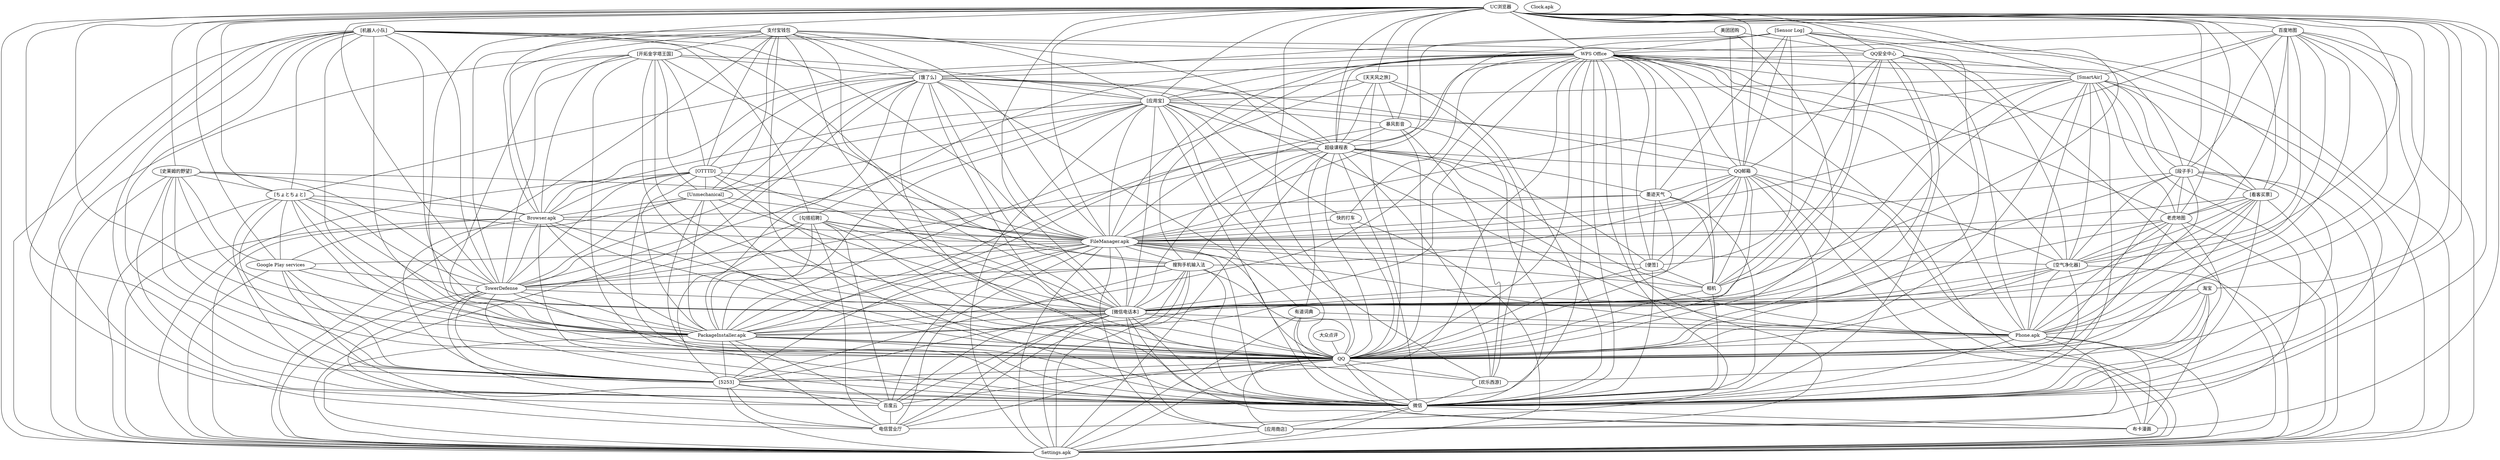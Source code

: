 strict graph  {
	"[机器人小队]" -- QQ安全中心	 [weights="[0, 0, 0, 0, 0, 0, 1]"];
	"[机器人小队]" -- "WPS Office"	 [weights="[0, 0, 0, 0, 0, 0, 2]"];
	"[机器人小队]" -- "[ちょとちょと]"	 [weights="[0, 0, 0, 0, 0, 0, 1]"];
	"[机器人小队]" -- "[勾搭招聘]"	 [weights="[0, 0, 0, 0, 0, 0, 1]"];
	"[机器人小队]" -- "FileManager.apk"	 [weights="[0, 0, 0, 0, 0, 0, 2]"];
	"[机器人小队]" -- 搜狗手机输入法	 [weights="[0, 0, 0, 0, 0, 0, 1]"];
	"[机器人小队]" -- TowerDefense	 [weights="[0, 0, 0, 0, 0, 0, 1]"];
	"[机器人小队]" -- "[微信电话本]"	 [weights="[0, 0, 0, 0, 0, 0, 2]"];
	"[机器人小队]" -- "PackageInstaller.apk"	 [weights="[0, 0, 0, 0, 0, 0, 1]"];
	"[机器人小队]" -- QQ	 [weights="[0, 0, 0, 0, 0, 0, 1]"];
	"[机器人小队]" -- "[5253]"	 [weights="[0, 0, 0, 0, 0, 0, 1]"];
	"[机器人小队]" -- 微信	 [weights="[0, 0, 0, 0, 0, 0, 1]"];
	"[机器人小队]" -- 百度云	 [weights="[0, 0, 0, 0, 0, 0, 1]"];
	"[机器人小队]" -- "Settings.apk"	 [weights="[0, 0, 0, 0, 0, 0, 1]"];
	"[机器人小队]" -- 电信营业厅	 [weights="[0, 0, 0, 0, 0, 0, 1]"];
	支付宝钱包 -- "[开拓金字塔王国]"	 [weights="[0, 0, 0, 0, 0, 0, 1]"];
	支付宝钱包 -- "[饿了么]"	 [weights="[0, 0, 0, 0, 0, 0, 1]"];
	支付宝钱包 -- "[应用宝]"	 [weights="[0, 0, 0, 0, 0, 0, 1]"];
	支付宝钱包 -- "[OTTTD]"	 [weights="[0, 0, 0, 0, 0, 0, 1]"];
	支付宝钱包 -- 超级课程表	 [weights="[0, 0, 0, 0, 0, 0, 1]"];
	支付宝钱包 -- "[Unmechanical]"	 [weights="[0, 0, 0, 0, 0, 0, 1]"];
	支付宝钱包 -- "Browser.apk"	 [weights="[0, 0, 0, 0, 0, 0, 1]"];
	支付宝钱包 -- "FileManager.apk"	 [weights="[0, 0, 0, 0, 0, 0, 1]"];
	支付宝钱包 -- TowerDefense	 [weights="[0, 0, 0, 0, 0, 0, 1]"];
	支付宝钱包 -- "[微信电话本]"	 [weights="[0, 0, 0, 0, 0, 0, 2]"];
	支付宝钱包 -- "PackageInstaller.apk"	 [weights="[0, 0, 0, 0, 0, 0, 1]"];
	支付宝钱包 -- QQ	 [weights="[0, 0, 0, 0, 0, 0, 2]"];
	支付宝钱包 -- 微信	 [weights="[0, 0, 0, 0, 0, 0, 2]"];
	支付宝钱包 -- "Settings.apk"	 [weights="[0, 0, 0, 0, 0, 0, 1]"];
	UC浏览器 -- "[史莱姆的野望]"	 [weights="[0, 0, 0, 0, 0, 0, 1]"];
	UC浏览器 -- QQ安全中心	 [weights="[0, 0, 0, 0, 0, 0, 1]"];
	UC浏览器 -- 百度地图	 [weights="[0, 0, 0, 0, 0, 0, 1]"];
	UC浏览器 -- 淘宝	 [weights="[0, 0, 0, 0, 0, 0, 1]"];
	UC浏览器 -- "[天天风之旅]"	 [weights="[0, 0, 0, 0, 0, 0, 1]"];
	UC浏览器 -- "WPS Office"	 [weights="[0, 0, 0, 0, 0, 0, 1]"];
	UC浏览器 -- "[SmartAir]"	 [weights="[0, 0, 0, 0, 0, 0, 1]"];
	UC浏览器 -- "[应用宝]"	 [weights="[0, 0, 0, 0, 0, 0, 1]"];
	UC浏览器 -- 暴风影音	 [weights="[0, 0, 0, 0, 0, 0, 1]"];
	UC浏览器 -- "[段子手]"	 [weights="[0, 0, 0, 0, 0, 0, 1]"];
	UC浏览器 -- 超级课程表	 [weights="[0, 0, 0, 0, 0, 0, 1]"];
	UC浏览器 -- "[看客买票]"	 [weights="[0, 0, 0, 0, 0, 0, 1]"];
	UC浏览器 -- QQ邮箱	 [weights="[0, 0, 0, 0, 0, 0, 2]"];
	UC浏览器 -- "[ちょとちょと]"	 [weights="[0, 0, 0, 0, 0, 0, 1]"];
	UC浏览器 -- "Browser.apk"	 [weights="[0, 0, 0, 0, 0, 0, 1]"];
	UC浏览器 -- 老虎地图	 [weights="[0, 0, 0, 0, 0, 0, 1]"];
	UC浏览器 -- "FileManager.apk"	 [weights="[0, 0, 0, 0, 0, 0, 2]"];
	UC浏览器 -- "[空气净化器]"	 [weights="[0, 0, 0, 0, 0, 0, 1]"];
	UC浏览器 -- "Google Play services"	 [weights="[0, 0, 0, 0, 0, 0, 1]"];
	UC浏览器 -- 相机	 [weights="[0, 0, 0, 0, 0, 0, 1]"];
	UC浏览器 -- TowerDefense	 [weights="[0, 0, 0, 0, 0, 0, 1]"];
	UC浏览器 -- "[微信电话本]"	 [weights="[0, 0, 0, 0, 0, 0, 3]"];
	UC浏览器 -- "PackageInstaller.apk"	 [weights="[0, 0, 0, 0, 0, 0, 2]"];
	UC浏览器 -- "Phone.apk"	 [weights="[0, 0, 0, 0, 0, 0, 2]"];
	UC浏览器 -- QQ	 [weights="[0, 0, 0, 0, 0, 0, 9]"];
	UC浏览器 -- "[5253]"	 [weights="[0, 0, 0, 0, 0, 0, 1]"];
	UC浏览器 -- "[欢乐西游]"	 [weights="[0, 0, 0, 0, 0, 0, 1]"];
	UC浏览器 -- 微信	 [weights="[0, 0, 0, 0, 0, 0, 8]"];
	UC浏览器 -- "Settings.apk"	 [weights="[0, 0, 0, 0, 0, 0, 2]"];
	UC浏览器 -- 布卡漫画	 [weights="[0, 0, 0, 0, 0, 0, 1]"];
	美团团购 -- QQ安全中心	 [weights="[0, 0, 0, 0, 0, 0, 1]"];
	美团团购 -- "[饿了么]"	 [weights="[0, 0, 0, 0, 0, 0, 1]"];
	美团团购 -- QQ邮箱	 [weights="[0, 0, 0, 0, 0, 0, 1]"];
	美团团购 -- QQ	 [weights="[0, 0, 0, 0, 0, 0, 1]"];
	"[开拓金字塔王国]" -- "[饿了么]"	 [weights="[0, 0, 0, 0, 0, 0, 1]"];
	"[开拓金字塔王国]" -- "[应用宝]"	 [weights="[0, 0, 0, 0, 0, 0, 1]"];
	"[开拓金字塔王国]" -- "[OTTTD]"	 [weights="[0, 0, 0, 0, 0, 0, 1]"];
	"[开拓金字塔王国]" -- "[Unmechanical]"	 [weights="[0, 0, 0, 0, 0, 0, 1]"];
	"[开拓金字塔王国]" -- "Browser.apk"	 [weights="[0, 0, 0, 0, 0, 0, 1]"];
	"[开拓金字塔王国]" -- "FileManager.apk"	 [weights="[0, 0, 0, 0, 0, 0, 1]"];
	"[开拓金字塔王国]" -- TowerDefense	 [weights="[0, 0, 0, 0, 0, 0, 1]"];
	"[开拓金字塔王国]" -- "[微信电话本]"	 [weights="[0, 0, 0, 0, 0, 0, 1]"];
	"[开拓金字塔王国]" -- "PackageInstaller.apk"	 [weights="[0, 0, 0, 0, 0, 0, 1]"];
	"[开拓金字塔王国]" -- QQ	 [weights="[0, 0, 0, 0, 0, 0, 1]"];
	"[开拓金字塔王国]" -- 微信	 [weights="[0, 0, 0, 0, 0, 0, 1]"];
	"[开拓金字塔王国]" -- "Settings.apk"	 [weights="[0, 0, 0, 0, 0, 0, 1]"];
	"[史莱姆的野望]" -- "[ちょとちょと]"	 [weights="[0, 0, 0, 0, 0, 0, 1]"];
	"[史莱姆的野望]" -- "Browser.apk"	 [weights="[0, 0, 0, 0, 0, 0, 1]"];
	"[史莱姆的野望]" -- "FileManager.apk"	 [weights="[0, 0, 0, 0, 0, 0, 1]"];
	"[史莱姆的野望]" -- "Google Play services"	 [weights="[0, 0, 0, 0, 0, 0, 1]"];
	"[史莱姆的野望]" -- TowerDefense	 [weights="[0, 0, 0, 0, 0, 0, 1]"];
	"[史莱姆的野望]" -- "PackageInstaller.apk"	 [weights="[0, 0, 0, 0, 0, 0, 1]"];
	"[史莱姆的野望]" -- QQ	 [weights="[0, 0, 0, 0, 0, 0, 1]"];
	"[史莱姆的野望]" -- "[5253]"	 [weights="[0, 0, 0, 0, 0, 0, 1]"];
	"[史莱姆的野望]" -- 微信	 [weights="[0, 0, 0, 0, 0, 0, 1]"];
	"[史莱姆的野望]" -- "Settings.apk"	 [weights="[0, 0, 0, 0, 0, 0, 1]"];
	"[Sensor Log]" -- "WPS Office"	 [weights="[0, 0, 0, 0, 0, 0, 1]"];
	"[Sensor Log]" -- 超级课程表	 [weights="[0, 0, 0, 0, 0, 0, 1]"];
	"[Sensor Log]" -- QQ邮箱	 [weights="[0, 0, 0, 0, 0, 0, 1]"];
	"[Sensor Log]" -- 墨迹天气	 [weights="[0, 0, 0, 0, 0, 0, 1]"];
	"[Sensor Log]" -- "FileManager.apk"	 [weights="[0, 0, 0, 0, 0, 0, 2]"];
	"[Sensor Log]" -- "[便签]"	 [weights="[0, 0, 0, 0, 0, 0, 1]"];
	"[Sensor Log]" -- 相机	 [weights="[0, 0, 0, 0, 0, 0, 1]"];
	"[Sensor Log]" -- QQ	 [weights="[0, 0, 0, 0, 0, 0, 1]"];
	"[Sensor Log]" -- 微信	 [weights="[0, 0, 0, 0, 0, 0, 1]"];
	"[Sensor Log]" -- "Settings.apk"	 [weights="[0, 0, 0, 0, 0, 0, 1]"];
	QQ安全中心 -- "[饿了么]"	 [weights="[0, 0, 0, 0, 0, 0, 1]"];
	QQ安全中心 -- "[SmartAir]"	 [weights="[0, 0, 0, 0, 0, 0, 1]"];
	QQ安全中心 -- QQ邮箱	 [weights="[0, 0, 0, 0, 0, 0, 3]"];
	QQ安全中心 -- "[空气净化器]"	 [weights="[0, 0, 0, 0, 0, 0, 1]"];
	QQ安全中心 -- 相机	 [weights="[0, 0, 0, 0, 0, 0, 1]"];
	QQ安全中心 -- "[微信电话本]"	 [weights="[0, 0, 0, 0, 0, 0, 2]"];
	QQ安全中心 -- "Phone.apk"	 [weights="[0, 0, 0, 0, 0, 0, 1]"];
	QQ安全中心 -- QQ	 [weights="[0, 0, 0, 0, 0, 0, 11]"];
	QQ安全中心 -- 微信	 [weights="[0, 0, 0, 0, 0, 0, 8]"];
	QQ安全中心 -- "Settings.apk"	 [weights="[0, 0, 0, 0, 0, 0, 1]"];
	百度地图 -- "WPS Office"	 [weights="[0, 0, 0, 0, 0, 0, 1]"];
	百度地图 -- "[SmartAir]"	 [weights="[0, 0, 0, 0, 0, 0, 1]"];
	百度地图 -- "[段子手]"	 [weights="[0, 0, 0, 0, 0, 0, 1]"];
	百度地图 -- "[看客买票]"	 [weights="[0, 0, 0, 0, 0, 0, 1]"];
	百度地图 -- 老虎地图	 [weights="[0, 0, 0, 0, 0, 0, 1]"];
	百度地图 -- "FileManager.apk"	 [weights="[0, 0, 0, 0, 0, 0, 1]"];
	百度地图 -- "[空气净化器]"	 [weights="[0, 0, 0, 0, 0, 0, 1]"];
	百度地图 -- "[微信电话本]"	 [weights="[0, 0, 0, 0, 0, 0, 1]"];
	百度地图 -- "Phone.apk"	 [weights="[0, 0, 0, 0, 0, 0, 1]"];
	百度地图 -- QQ	 [weights="[0, 0, 0, 0, 0, 0, 1]"];
	百度地图 -- 微信	 [weights="[0, 0, 0, 0, 0, 0, 1]"];
	百度地图 -- "Settings.apk"	 [weights="[0, 0, 0, 0, 0, 0, 1]"];
	淘宝 -- "[微信电话本]"	 [weights="[0, 0, 0, 0, 0, 0, 1]"];
	淘宝 -- "Phone.apk"	 [weights="[0, 0, 0, 0, 0, 0, 1]"];
	淘宝 -- QQ	 [weights="[0, 0, 0, 0, 0, 0, 1]"];
	淘宝 -- 微信	 [weights="[0, 0, 0, 0, 0, 0, 1]"];
	淘宝 -- 布卡漫画	 [weights="[0, 0, 0, 0, 0, 0, 1]"];
	"[天天风之旅]" -- "[应用宝]"	 [weights="[0, 0, 0, 0, 0, 0, 1]"];
	"[天天风之旅]" -- 暴风影音	 [weights="[0, 0, 0, 0, 0, 0, 1]"];
	"[天天风之旅]" -- 超级课程表	 [weights="[0, 0, 0, 0, 0, 0, 1]"];
	"[天天风之旅]" -- "PackageInstaller.apk"	 [weights="[0, 0, 0, 0, 0, 0, 1]"];
	"[天天风之旅]" -- QQ	 [weights="[0, 0, 0, 0, 0, 0, 1]"];
	"[天天风之旅]" -- "[欢乐西游]"	 [weights="[0, 0, 0, 0, 0, 0, 1]"];
	"[天天风之旅]" -- 微信	 [weights="[0, 0, 0, 0, 0, 0, 1]"];
	"[饿了么]" -- "[应用宝]"	 [weights="[0, 0, 0, 0, 0, 0, 1]"];
	"[饿了么]" -- "[OTTTD]"	 [weights="[0, 0, 0, 0, 0, 0, 1]"];
	"[饿了么]" -- 超级课程表	 [weights="[0, 0, 0, 0, 0, 0, 1]"];
	"[饿了么]" -- QQ邮箱	 [weights="[0, 0, 0, 0, 0, 0, 1]"];
	"[饿了么]" -- "[Unmechanical]"	 [weights="[0, 0, 0, 0, 0, 0, 1]"];
	"[饿了么]" -- "Browser.apk"	 [weights="[0, 0, 0, 0, 0, 0, 1]"];
	"[饿了么]" -- 有道词典	 [weights="[0, 0, 0, 0, 0, 0, 1]"];
	"[饿了么]" -- "FileManager.apk"	 [weights="[0, 0, 0, 0, 0, 0, 1]"];
	"[饿了么]" -- TowerDefense	 [weights="[0, 0, 0, 0, 0, 0, 1]"];
	"[饿了么]" -- "[微信电话本]"	 [weights="[0, 0, 0, 0, 0, 0, 2]"];
	"[饿了么]" -- "PackageInstaller.apk"	 [weights="[0, 0, 0, 0, 0, 0, 1]"];
	"[饿了么]" -- "Phone.apk"	 [weights="[0, 0, 0, 0, 0, 0, 2]"];
	"[饿了么]" -- QQ	 [weights="[0, 0, 0, 0, 0, 0, 4]"];
	"[饿了么]" -- 微信	 [weights="[0, 0, 0, 0, 0, 0, 3]"];
	"[饿了么]" -- "Settings.apk"	 [weights="[0, 0, 0, 0, 0, 0, 2]"];
	大众点评 -- QQ	 [weights="[0, 0, 0, 0, 0, 0, 1]"];
	"WPS Office" -- "[SmartAir]"	 [weights="[0, 0, 0, 0, 0, 0, 2]"];
	"WPS Office" -- "[应用宝]"	 [weights="[0, 0, 0, 0, 0, 0, 1]"];
	"WPS Office" -- "[段子手]"	 [weights="[0, 0, 0, 0, 0, 0, 1]"];
	"WPS Office" -- 超级课程表	 [weights="[0, 0, 0, 0, 0, 0, 1]"];
	"WPS Office" -- "[看客买票]"	 [weights="[0, 0, 0, 0, 0, 0, 1]"];
	"WPS Office" -- QQ邮箱	 [weights="[0, 0, 0, 0, 0, 0, 1]"];
	"WPS Office" -- 墨迹天气	 [weights="[0, 0, 0, 0, 0, 0, 1]"];
	"WPS Office" -- "[ちょとちょと]"	 [weights="[0, 0, 0, 0, 0, 0, 1]"];
	"WPS Office" -- 快的打车	 [weights="[0, 0, 0, 0, 0, 0, 1]"];
	"WPS Office" -- 老虎地图	 [weights="[0, 0, 0, 0, 0, 0, 1]"];
	"WPS Office" -- "[勾搭招聘]"	 [weights="[0, 0, 0, 0, 0, 0, 1]"];
	"WPS Office" -- "FileManager.apk"	 [weights="[0, 0, 0, 0, 0, 0, 6]"];
	"WPS Office" -- "[便签]"	 [weights="[0, 0, 0, 0, 0, 0, 1]"];
	"WPS Office" -- "[空气净化器]"	 [weights="[0, 0, 0, 0, 0, 0, 1]"];
	"WPS Office" -- 搜狗手机输入法	 [weights="[0, 0, 0, 0, 0, 0, 1]"];
	"WPS Office" -- 相机	 [weights="[0, 0, 0, 0, 0, 0, 1]"];
	"WPS Office" -- TowerDefense	 [weights="[0, 0, 0, 0, 0, 0, 1]"];
	"WPS Office" -- "[微信电话本]"	 [weights="[0, 0, 0, 0, 0, 0, 3]"];
	"WPS Office" -- "PackageInstaller.apk"	 [weights="[0, 0, 0, 0, 0, 0, 1]"];
	"WPS Office" -- "Phone.apk"	 [weights="[0, 0, 0, 0, 0, 0, 1]"];
	"WPS Office" -- QQ	 [weights="[0, 0, 0, 0, 0, 0, 5]"];
	"WPS Office" -- "[5253]"	 [weights="[0, 0, 0, 0, 0, 0, 1]"];
	"WPS Office" -- 微信	 [weights="[0, 0, 0, 0, 0, 0, 3]"];
	"WPS Office" -- "[应用商店]"	 [weights="[0, 0, 0, 0, 0, 0, 1]"];
	"WPS Office" -- 百度云	 [weights="[0, 0, 0, 0, 0, 0, 1]"];
	"WPS Office" -- "Settings.apk"	 [weights="[0, 0, 0, 0, 0, 0, 4]"];
	"WPS Office" -- 电信营业厅	 [weights="[0, 0, 0, 0, 0, 0, 1]"];
	"[SmartAir]" -- "[应用宝]"	 [weights="[0, 0, 0, 0, 0, 0, 1]"];
	"[SmartAir]" -- "[段子手]"	 [weights="[0, 0, 0, 0, 0, 0, 1]"];
	"[SmartAir]" -- "[看客买票]"	 [weights="[0, 0, 0, 0, 0, 0, 2]"];
	"[SmartAir]" -- 老虎地图	 [weights="[0, 0, 0, 0, 0, 0, 1]"];
	"[SmartAir]" -- "FileManager.apk"	 [weights="[0, 0, 0, 0, 0, 0, 2]"];
	"[SmartAir]" -- "[空气净化器]"	 [weights="[0, 0, 0, 0, 0, 0, 3]"];
	"[SmartAir]" -- "[微信电话本]"	 [weights="[0, 0, 0, 0, 0, 0, 2]"];
	"[SmartAir]" -- "PackageInstaller.apk"	 [weights="[0, 0, 0, 0, 0, 0, 2]"];
	"[SmartAir]" -- "Phone.apk"	 [weights="[0, 0, 0, 0, 0, 0, 1]"];
	"[SmartAir]" -- QQ	 [weights="[0, 0, 0, 0, 0, 0, 5]"];
	"[SmartAir]" -- 微信	 [weights="[0, 0, 0, 0, 0, 0, 5]"];
	"[SmartAir]" -- "[应用商店]"	 [weights="[0, 0, 0, 0, 0, 0, 1]"];
	"[SmartAir]" -- "Settings.apk"	 [weights="[0, 0, 0, 0, 0, 0, 2]"];
	"[应用宝]" -- "[OTTTD]"	 [weights="[0, 0, 0, 0, 0, 0, 1]"];
	"[应用宝]" -- 暴风影音	 [weights="[0, 0, 0, 0, 0, 0, 1]"];
	"[应用宝]" -- 超级课程表	 [weights="[0, 0, 0, 0, 0, 0, 1]"];
	"[应用宝]" -- 快的打车	 [weights="[0, 0, 0, 0, 0, 0, 1]"];
	"[应用宝]" -- "[Unmechanical]"	 [weights="[0, 0, 0, 0, 0, 0, 1]"];
	"[应用宝]" -- "Browser.apk"	 [weights="[0, 0, 0, 0, 0, 0, 1]"];
	"[应用宝]" -- "FileManager.apk"	 [weights="[0, 0, 0, 0, 0, 0, 2]"];
	"[应用宝]" -- "[空气净化器]"	 [weights="[0, 0, 0, 0, 0, 0, 1]"];
	"[应用宝]" -- TowerDefense	 [weights="[0, 0, 0, 0, 0, 0, 1]"];
	"[应用宝]" -- "[微信电话本]"	 [weights="[0, 0, 0, 0, 0, 0, 2]"];
	"[应用宝]" -- "PackageInstaller.apk"	 [weights="[0, 0, 0, 0, 0, 0, 3]"];
	"[应用宝]" -- QQ	 [weights="[0, 0, 0, 0, 0, 0, 4]"];
	"[应用宝]" -- "[欢乐西游]"	 [weights="[0, 0, 0, 0, 0, 0, 1]"];
	"[应用宝]" -- 微信	 [weights="[0, 0, 0, 0, 0, 0, 3]"];
	"[应用宝]" -- "Settings.apk"	 [weights="[0, 0, 0, 0, 0, 0, 2]"];
	"[OTTTD]" -- "[Unmechanical]"	 [weights="[0, 0, 0, 0, 0, 0, 1]"];
	"[OTTTD]" -- "Browser.apk"	 [weights="[0, 0, 0, 0, 0, 0, 1]"];
	"[OTTTD]" -- "FileManager.apk"	 [weights="[0, 0, 0, 0, 0, 0, 1]"];
	"[OTTTD]" -- TowerDefense	 [weights="[0, 0, 0, 0, 0, 0, 1]"];
	"[OTTTD]" -- "[微信电话本]"	 [weights="[0, 0, 0, 0, 0, 0, 1]"];
	"[OTTTD]" -- "PackageInstaller.apk"	 [weights="[0, 0, 0, 0, 0, 0, 1]"];
	"[OTTTD]" -- QQ	 [weights="[0, 0, 0, 0, 0, 0, 1]"];
	"[OTTTD]" -- 微信	 [weights="[0, 0, 0, 0, 0, 0, 1]"];
	"[OTTTD]" -- "Settings.apk"	 [weights="[0, 0, 0, 0, 0, 0, 1]"];
	暴风影音 -- 超级课程表	 [weights="[0, 0, 0, 0, 0, 0, 1]"];
	暴风影音 -- "PackageInstaller.apk"	 [weights="[0, 0, 0, 0, 0, 0, 1]"];
	暴风影音 -- QQ	 [weights="[0, 0, 0, 0, 0, 0, 1]"];
	暴风影音 -- "[欢乐西游]"	 [weights="[0, 0, 0, 0, 0, 0, 1]"];
	暴风影音 -- 微信	 [weights="[0, 0, 0, 0, 0, 0, 1]"];
	"[段子手]" -- "[看客买票]"	 [weights="[0, 0, 0, 0, 0, 0, 1]"];
	"[段子手]" -- 老虎地图	 [weights="[0, 0, 0, 0, 0, 0, 1]"];
	"[段子手]" -- "FileManager.apk"	 [weights="[0, 0, 0, 0, 0, 0, 1]"];
	"[段子手]" -- "[空气净化器]"	 [weights="[0, 0, 0, 0, 0, 0, 1]"];
	"[段子手]" -- "[微信电话本]"	 [weights="[0, 0, 0, 0, 0, 0, 1]"];
	"[段子手]" -- "Phone.apk"	 [weights="[0, 0, 0, 0, 0, 0, 1]"];
	"[段子手]" -- QQ	 [weights="[0, 0, 0, 0, 0, 0, 1]"];
	"[段子手]" -- 微信	 [weights="[0, 0, 0, 0, 0, 0, 1]"];
	"[段子手]" -- "Settings.apk"	 [weights="[0, 0, 0, 0, 0, 0, 1]"];
	超级课程表 -- QQ邮箱	 [weights="[0, 0, 0, 0, 0, 0, 3]"];
	超级课程表 -- 墨迹天气	 [weights="[0, 0, 0, 0, 0, 0, 1]"];
	超级课程表 -- 有道词典	 [weights="[0, 0, 0, 0, 0, 0, 1]"];
	超级课程表 -- "FileManager.apk"	 [weights="[0, 0, 0, 0, 0, 0, 2]"];
	超级课程表 -- "[便签]"	 [weights="[0, 0, 0, 0, 0, 0, 1]"];
	超级课程表 -- 搜狗手机输入法	 [weights="[0, 0, 0, 0, 0, 0, 1]"];
	超级课程表 -- 相机	 [weights="[0, 0, 0, 0, 0, 0, 1]"];
	超级课程表 -- "[微信电话本]"	 [weights="[0, 0, 0, 0, 0, 0, 1]"];
	超级课程表 -- "PackageInstaller.apk"	 [weights="[0, 0, 0, 0, 0, 0, 1]"];
	超级课程表 -- "Phone.apk"	 [weights="[0, 0, 0, 0, 0, 0, 1]"];
	超级课程表 -- QQ	 [weights="[0, 0, 0, 0, 0, 0, 6]"];
	超级课程表 -- "[欢乐西游]"	 [weights="[0, 0, 0, 0, 0, 0, 1]"];
	超级课程表 -- 微信	 [weights="[0, 0, 0, 0, 0, 0, 5]"];
	超级课程表 -- "Settings.apk"	 [weights="[0, 0, 0, 0, 0, 0, 2]"];
	"[看客买票]" -- 老虎地图	 [weights="[0, 0, 0, 0, 0, 0, 1]"];
	"[看客买票]" -- "FileManager.apk"	 [weights="[0, 0, 0, 0, 0, 0, 1]"];
	"[看客买票]" -- "[空气净化器]"	 [weights="[0, 0, 0, 0, 0, 0, 1]"];
	"[看客买票]" -- "[微信电话本]"	 [weights="[0, 0, 0, 0, 0, 0, 1]"];
	"[看客买票]" -- "Phone.apk"	 [weights="[0, 0, 0, 0, 0, 0, 1]"];
	"[看客买票]" -- QQ	 [weights="[0, 0, 0, 0, 0, 0, 1]"];
	"[看客买票]" -- 微信	 [weights="[0, 0, 0, 0, 0, 0, 1]"];
	"[看客买票]" -- "Settings.apk"	 [weights="[0, 0, 0, 0, 0, 0, 1]"];
	QQ邮箱 -- 墨迹天气	 [weights="[0, 0, 0, 0, 0, 0, 1]"];
	QQ邮箱 -- "FileManager.apk"	 [weights="[0, 0, 0, 0, 0, 0, 2]"];
	QQ邮箱 -- "[便签]"	 [weights="[0, 0, 0, 0, 0, 0, 1]"];
	QQ邮箱 -- 搜狗手机输入法	 [weights="[0, 0, 0, 0, 0, 0, 1]"];
	QQ邮箱 -- 相机	 [weights="[0, 0, 0, 0, 0, 0, 2]"];
	QQ邮箱 -- "[微信电话本]"	 [weights="[0, 0, 0, 0, 0, 0, 1]"];
	QQ邮箱 -- "Phone.apk"	 [weights="[0, 0, 0, 0, 0, 0, 2]"];
	QQ邮箱 -- QQ	 [weights="[0, 0, 0, 0, 0, 0, 11]"];
	QQ邮箱 -- 微信	 [weights="[0, 0, 0, 0, 0, 0, 6]"];
	QQ邮箱 -- "Settings.apk"	 [weights="[0, 0, 0, 0, 0, 0, 1]"];
	QQ邮箱 -- 布卡漫画	 [weights="[0, 0, 0, 0, 0, 0, 1]"];
	墨迹天气 -- "Browser.apk"	 [weights="[0, 0, 0, 0, 0, 0, 1]"];
	墨迹天气 -- "FileManager.apk"	 [weights="[0, 0, 0, 0, 0, 0, 1]"];
	墨迹天气 -- "[便签]"	 [weights="[0, 0, 0, 0, 0, 0, 1]"];
	墨迹天气 -- 相机	 [weights="[0, 0, 0, 0, 0, 0, 1]"];
	墨迹天气 -- QQ	 [weights="[0, 0, 0, 0, 0, 0, 2]"];
	墨迹天气 -- 微信	 [weights="[0, 0, 0, 0, 0, 0, 2]"];
	"[ちょとちょと]" -- "Browser.apk"	 [weights="[0, 0, 0, 0, 0, 0, 1]"];
	"[ちょとちょと]" -- "FileManager.apk"	 [weights="[0, 0, 0, 0, 0, 0, 2]"];
	"[ちょとちょと]" -- "Google Play services"	 [weights="[0, 0, 0, 0, 0, 0, 1]"];
	"[ちょとちょと]" -- TowerDefense	 [weights="[0, 0, 0, 0, 0, 0, 1]"];
	"[ちょとちょと]" -- "[微信电话本]"	 [weights="[0, 0, 0, 0, 0, 0, 1]"];
	"[ちょとちょと]" -- "PackageInstaller.apk"	 [weights="[0, 0, 0, 0, 0, 0, 1]"];
	"[ちょとちょと]" -- QQ	 [weights="[0, 0, 0, 0, 0, 0, 1]"];
	"[ちょとちょと]" -- "[5253]"	 [weights="[0, 0, 0, 0, 0, 0, 1]"];
	"[ちょとちょと]" -- 微信	 [weights="[0, 0, 0, 0, 0, 0, 1]"];
	"[ちょとちょと]" -- "Settings.apk"	 [weights="[0, 0, 0, 0, 0, 0, 2]"];
	快的打车 -- "FileManager.apk"	 [weights="[0, 0, 0, 0, 0, 0, 1]"];
	快的打车 -- QQ	 [weights="[0, 0, 0, 0, 0, 0, 1]"];
	快的打车 -- "Settings.apk"	 [weights="[0, 0, 0, 0, 0, 0, 1]"];
	"[Unmechanical]" -- "Browser.apk"	 [weights="[0, 0, 0, 0, 0, 0, 1]"];
	"[Unmechanical]" -- "FileManager.apk"	 [weights="[0, 0, 0, 0, 0, 0, 1]"];
	"[Unmechanical]" -- TowerDefense	 [weights="[0, 0, 0, 0, 0, 0, 1]"];
	"[Unmechanical]" -- "[微信电话本]"	 [weights="[0, 0, 0, 0, 0, 0, 1]"];
	"[Unmechanical]" -- "PackageInstaller.apk"	 [weights="[0, 0, 0, 0, 0, 0, 1]"];
	"[Unmechanical]" -- QQ	 [weights="[0, 0, 0, 0, 0, 0, 1]"];
	"[Unmechanical]" -- 微信	 [weights="[0, 0, 0, 0, 0, 0, 1]"];
	"[Unmechanical]" -- "Settings.apk"	 [weights="[0, 0, 0, 0, 0, 0, 1]"];
	"Browser.apk" -- "FileManager.apk"	 [weights="[0, 0, 0, 0, 0, 0, 2]"];
	"Browser.apk" -- "Google Play services"	 [weights="[0, 0, 0, 0, 0, 0, 1]"];
	"Browser.apk" -- TowerDefense	 [weights="[0, 0, 0, 0, 0, 0, 2]"];
	"Browser.apk" -- "[微信电话本]"	 [weights="[0, 0, 0, 0, 0, 0, 1]"];
	"Browser.apk" -- "PackageInstaller.apk"	 [weights="[0, 0, 0, 0, 0, 0, 2]"];
	"Browser.apk" -- QQ	 [weights="[0, 0, 0, 0, 0, 0, 3]"];
	"Browser.apk" -- "[5253]"	 [weights="[0, 0, 0, 0, 0, 0, 1]"];
	"Browser.apk" -- 微信	 [weights="[0, 0, 0, 0, 0, 0, 3]"];
	"Browser.apk" -- "Settings.apk"	 [weights="[0, 0, 0, 0, 0, 0, 2]"];
	老虎地图 -- "FileManager.apk"	 [weights="[0, 0, 0, 0, 0, 0, 1]"];
	老虎地图 -- "[空气净化器]"	 [weights="[0, 0, 0, 0, 0, 0, 1]"];
	老虎地图 -- "[微信电话本]"	 [weights="[0, 0, 0, 0, 0, 0, 1]"];
	老虎地图 -- "Phone.apk"	 [weights="[0, 0, 0, 0, 0, 0, 1]"];
	老虎地图 -- QQ	 [weights="[0, 0, 0, 0, 0, 0, 1]"];
	老虎地图 -- 微信	 [weights="[0, 0, 0, 0, 0, 0, 1]"];
	老虎地图 -- "Settings.apk"	 [weights="[0, 0, 0, 0, 0, 0, 1]"];
	"[勾搭招聘]" -- "FileManager.apk"	 [weights="[0, 0, 0, 0, 0, 0, 1]"];
	"[勾搭招聘]" -- 搜狗手机输入法	 [weights="[0, 0, 0, 0, 0, 0, 1]"];
	"[勾搭招聘]" -- TowerDefense	 [weights="[0, 0, 0, 0, 0, 0, 1]"];
	"[勾搭招聘]" -- "[微信电话本]"	 [weights="[0, 0, 0, 0, 0, 0, 1]"];
	"[勾搭招聘]" -- "PackageInstaller.apk"	 [weights="[0, 0, 0, 0, 0, 0, 1]"];
	"[勾搭招聘]" -- QQ	 [weights="[0, 0, 0, 0, 0, 0, 1]"];
	"[勾搭招聘]" -- "[5253]"	 [weights="[0, 0, 0, 0, 0, 0, 1]"];
	"[勾搭招聘]" -- 百度云	 [weights="[0, 0, 0, 0, 0, 0, 1]"];
	"[勾搭招聘]" -- 电信营业厅	 [weights="[0, 0, 0, 0, 0, 0, 1]"];
	有道词典 -- "Phone.apk"	 [weights="[0, 0, 0, 0, 0, 0, 1]"];
	有道词典 -- QQ	 [weights="[0, 0, 0, 0, 0, 0, 1]"];
	有道词典 -- 微信	 [weights="[0, 0, 0, 0, 0, 0, 1]"];
	有道词典 -- "Settings.apk"	 [weights="[0, 0, 0, 0, 0, 0, 1]"];
	"FileManager.apk" -- "[便签]"	 [weights="[0, 0, 0, 0, 0, 0, 1]"];
	"FileManager.apk" -- "[空气净化器]"	 [weights="[0, 0, 0, 0, 0, 0, 1]"];
	"FileManager.apk" -- "Google Play services"	 [weights="[0, 0, 0, 0, 0, 0, 1]"];
	"FileManager.apk" -- 搜狗手机输入法	 [weights="[0, 0, 0, 0, 0, 0, 2]"];
	"FileManager.apk" -- 相机	 [weights="[0, 0, 0, 0, 0, 0, 1]"];
	"FileManager.apk" -- TowerDefense	 [weights="[0, 0, 0, 0, 0, 0, 3]"];
	"FileManager.apk" -- "[微信电话本]"	 [weights="[0, 0, 0, 0, 0, 0, 4]"];
	"FileManager.apk" -- "PackageInstaller.apk"	 [weights="[0, 0, 0, 0, 0, 0, 3]"];
	"FileManager.apk" -- "Phone.apk"	 [weights="[0, 0, 0, 0, 0, 0, 1]"];
	"FileManager.apk" -- QQ	 [weights="[0, 0, 0, 0, 0, 0, 9]"];
	"FileManager.apk" -- "[5253]"	 [weights="[0, 0, 0, 0, 0, 0, 2]"];
	"FileManager.apk" -- 微信	 [weights="[0, 0, 0, 0, 0, 0, 6]"];
	"FileManager.apk" -- "[应用商店]"	 [weights="[0, 0, 0, 0, 0, 0, 1]"];
	"FileManager.apk" -- 百度云	 [weights="[0, 0, 0, 0, 0, 0, 1]"];
	"FileManager.apk" -- "Settings.apk"	 [weights="[0, 0, 0, 0, 0, 0, 8]"];
	"FileManager.apk" -- 电信营业厅	 [weights="[0, 0, 0, 0, 0, 0, 1]"];
	"[便签]" -- 相机	 [weights="[0, 0, 0, 0, 0, 0, 1]"];
	"[便签]" -- QQ	 [weights="[0, 0, 0, 0, 0, 0, 1]"];
	"[便签]" -- 微信	 [weights="[0, 0, 0, 0, 0, 0, 1]"];
	"[空气净化器]" -- "[微信电话本]"	 [weights="[0, 0, 0, 0, 0, 0, 2]"];
	"[空气净化器]" -- "PackageInstaller.apk"	 [weights="[0, 0, 0, 0, 0, 0, 1]"];
	"[空气净化器]" -- "Phone.apk"	 [weights="[0, 0, 0, 0, 0, 0, 1]"];
	"[空气净化器]" -- QQ	 [weights="[0, 0, 0, 0, 0, 0, 3]"];
	"[空气净化器]" -- 微信	 [weights="[0, 0, 0, 0, 0, 0, 3]"];
	"[空气净化器]" -- "Settings.apk"	 [weights="[0, 0, 0, 0, 0, 0, 1]"];
	"Google Play services" -- TowerDefense	 [weights="[0, 0, 0, 0, 0, 0, 1]"];
	"Google Play services" -- "PackageInstaller.apk"	 [weights="[0, 0, 0, 0, 0, 0, 1]"];
	"Google Play services" -- QQ	 [weights="[0, 0, 0, 0, 0, 0, 1]"];
	"Google Play services" -- "[5253]"	 [weights="[0, 0, 0, 0, 0, 0, 1]"];
	"Google Play services" -- 微信	 [weights="[0, 0, 0, 0, 0, 0, 1]"];
	"Google Play services" -- "Settings.apk"	 [weights="[0, 0, 0, 0, 0, 0, 1]"];
	搜狗手机输入法 -- TowerDefense	 [weights="[0, 0, 0, 0, 0, 0, 1]"];
	搜狗手机输入法 -- "[微信电话本]"	 [weights="[0, 0, 0, 0, 0, 0, 1]"];
	搜狗手机输入法 -- "PackageInstaller.apk"	 [weights="[0, 0, 0, 0, 0, 0, 1]"];
	搜狗手机输入法 -- QQ	 [weights="[0, 0, 0, 0, 0, 0, 2]"];
	搜狗手机输入法 -- "[5253]"	 [weights="[0, 0, 0, 0, 0, 0, 1]"];
	搜狗手机输入法 -- 微信	 [weights="[0, 0, 0, 0, 0, 0, 1]"];
	搜狗手机输入法 -- 百度云	 [weights="[0, 0, 0, 0, 0, 0, 1]"];
	搜狗手机输入法 -- "Settings.apk"	 [weights="[0, 0, 0, 0, 0, 0, 1]"];
	搜狗手机输入法 -- 电信营业厅	 [weights="[0, 0, 0, 0, 0, 0, 1]"];
	相机 -- QQ	 [weights="[0, 0, 0, 0, 0, 0, 2]"];
	相机 -- 微信	 [weights="[0, 0, 0, 0, 0, 0, 2]"];
	"Clock.apk";
	TowerDefense -- "[微信电话本]"	 [weights="[0, 0, 0, 0, 0, 0, 2]"];
	TowerDefense -- "PackageInstaller.apk"	 [weights="[0, 0, 0, 0, 0, 0, 3]"];
	TowerDefense -- QQ	 [weights="[0, 0, 0, 0, 0, 0, 3]"];
	TowerDefense -- "[5253]"	 [weights="[0, 0, 0, 0, 0, 0, 2]"];
	TowerDefense -- 微信	 [weights="[0, 0, 0, 0, 0, 0, 2]"];
	TowerDefense -- 百度云	 [weights="[0, 0, 0, 0, 0, 0, 1]"];
	TowerDefense -- "Settings.apk"	 [weights="[0, 0, 0, 0, 0, 0, 2]"];
	TowerDefense -- 电信营业厅	 [weights="[0, 0, 0, 0, 0, 0, 1]"];
	"[微信电话本]" -- "PackageInstaller.apk"	 [weights="[0, 0, 0, 0, 0, 0, 3]"];
	"[微信电话本]" -- "Phone.apk"	 [weights="[0, 0, 0, 0, 0, 0, 6]"];
	"[微信电话本]" -- QQ	 [weights="[0, 0, 0, 0, 0, 0, 11]"];
	"[微信电话本]" -- "[5253]"	 [weights="[0, 0, 0, 0, 0, 0, 1]"];
	"[微信电话本]" -- 微信	 [weights="[0, 0, 0, 0, 0, 0, 11]"];
	"[微信电话本]" -- "[应用商店]"	 [weights="[0, 0, 0, 0, 0, 0, 1]"];
	"[微信电话本]" -- 百度云	 [weights="[0, 0, 0, 0, 0, 0, 1]"];
	"[微信电话本]" -- "Settings.apk"	 [weights="[0, 0, 0, 0, 0, 0, 3]"];
	"[微信电话本]" -- 布卡漫画	 [weights="[0, 0, 0, 0, 0, 0, 1]"];
	"[微信电话本]" -- 电信营业厅	 [weights="[0, 0, 0, 0, 0, 0, 1]"];
	"PackageInstaller.apk" -- QQ	 [weights="[0, 0, 0, 0, 0, 0, 6]"];
	"PackageInstaller.apk" -- "[5253]"	 [weights="[0, 0, 0, 0, 0, 0, 2]"];
	"PackageInstaller.apk" -- "[欢乐西游]"	 [weights="[0, 0, 0, 0, 0, 0, 1]"];
	"PackageInstaller.apk" -- 微信	 [weights="[0, 0, 0, 0, 0, 0, 5]"];
	"PackageInstaller.apk" -- 百度云	 [weights="[0, 0, 0, 0, 0, 0, 1]"];
	"PackageInstaller.apk" -- "Settings.apk"	 [weights="[0, 0, 0, 0, 0, 0, 2]"];
	"PackageInstaller.apk" -- 电信营业厅	 [weights="[0, 0, 0, 0, 0, 0, 1]"];
	"Phone.apk" -- QQ	 [weights="[0, 0, 0, 0, 0, 0, 7]"];
	"Phone.apk" -- 微信	 [weights="[0, 0, 0, 0, 0, 0, 7]"];
	"Phone.apk" -- "[应用商店]"	 [weights="[0, 0, 0, 0, 0, 0, 1]"];
	"Phone.apk" -- "Settings.apk"	 [weights="[0, 0, 0, 0, 0, 0, 2]"];
	"Phone.apk" -- 布卡漫画	 [weights="[0, 0, 0, 0, 0, 0, 1]"];
	QQ -- "[5253]"	 [weights="[0, 0, 0, 0, 0, 0, 2]"];
	QQ -- "[欢乐西游]"	 [weights="[0, 0, 0, 0, 0, 0, 1]"];
	QQ -- 微信	 [weights="[0, 0, 0, 0, 0, 0, 28]"];
	QQ -- "[应用商店]"	 [weights="[0, 0, 0, 0, 0, 0, 1]"];
	QQ -- 百度云	 [weights="[0, 0, 0, 0, 0, 0, 1]"];
	QQ -- "Settings.apk"	 [weights="[0, 0, 0, 0, 0, 0, 8]"];
	QQ -- 布卡漫画	 [weights="[0, 0, 0, 0, 0, 0, 2]"];
	QQ -- 电信营业厅	 [weights="[0, 0, 0, 0, 0, 0, 1]"];
	"[5253]" -- 微信	 [weights="[0, 0, 0, 0, 0, 0, 1]"];
	"[5253]" -- 百度云	 [weights="[0, 0, 0, 0, 0, 0, 1]"];
	"[5253]" -- "Settings.apk"	 [weights="[0, 0, 0, 0, 0, 0, 1]"];
	"[5253]" -- 电信营业厅	 [weights="[0, 0, 0, 0, 0, 0, 1]"];
	"[欢乐西游]" -- 微信	 [weights="[0, 0, 0, 0, 0, 0, 1]"];
	微信 -- "[应用商店]"	 [weights="[0, 0, 0, 0, 0, 0, 2]"];
	微信 -- "Settings.apk"	 [weights="[0, 0, 0, 0, 0, 0, 6]"];
	微信 -- 布卡漫画	 [weights="[0, 0, 0, 0, 0, 0, 2]"];
	"[应用商店]" -- "Settings.apk"	 [weights="[0, 0, 0, 0, 0, 0, 1]"];
	百度云 -- 电信营业厅	 [weights="[0, 0, 0, 0, 0, 0, 1]"];
}
